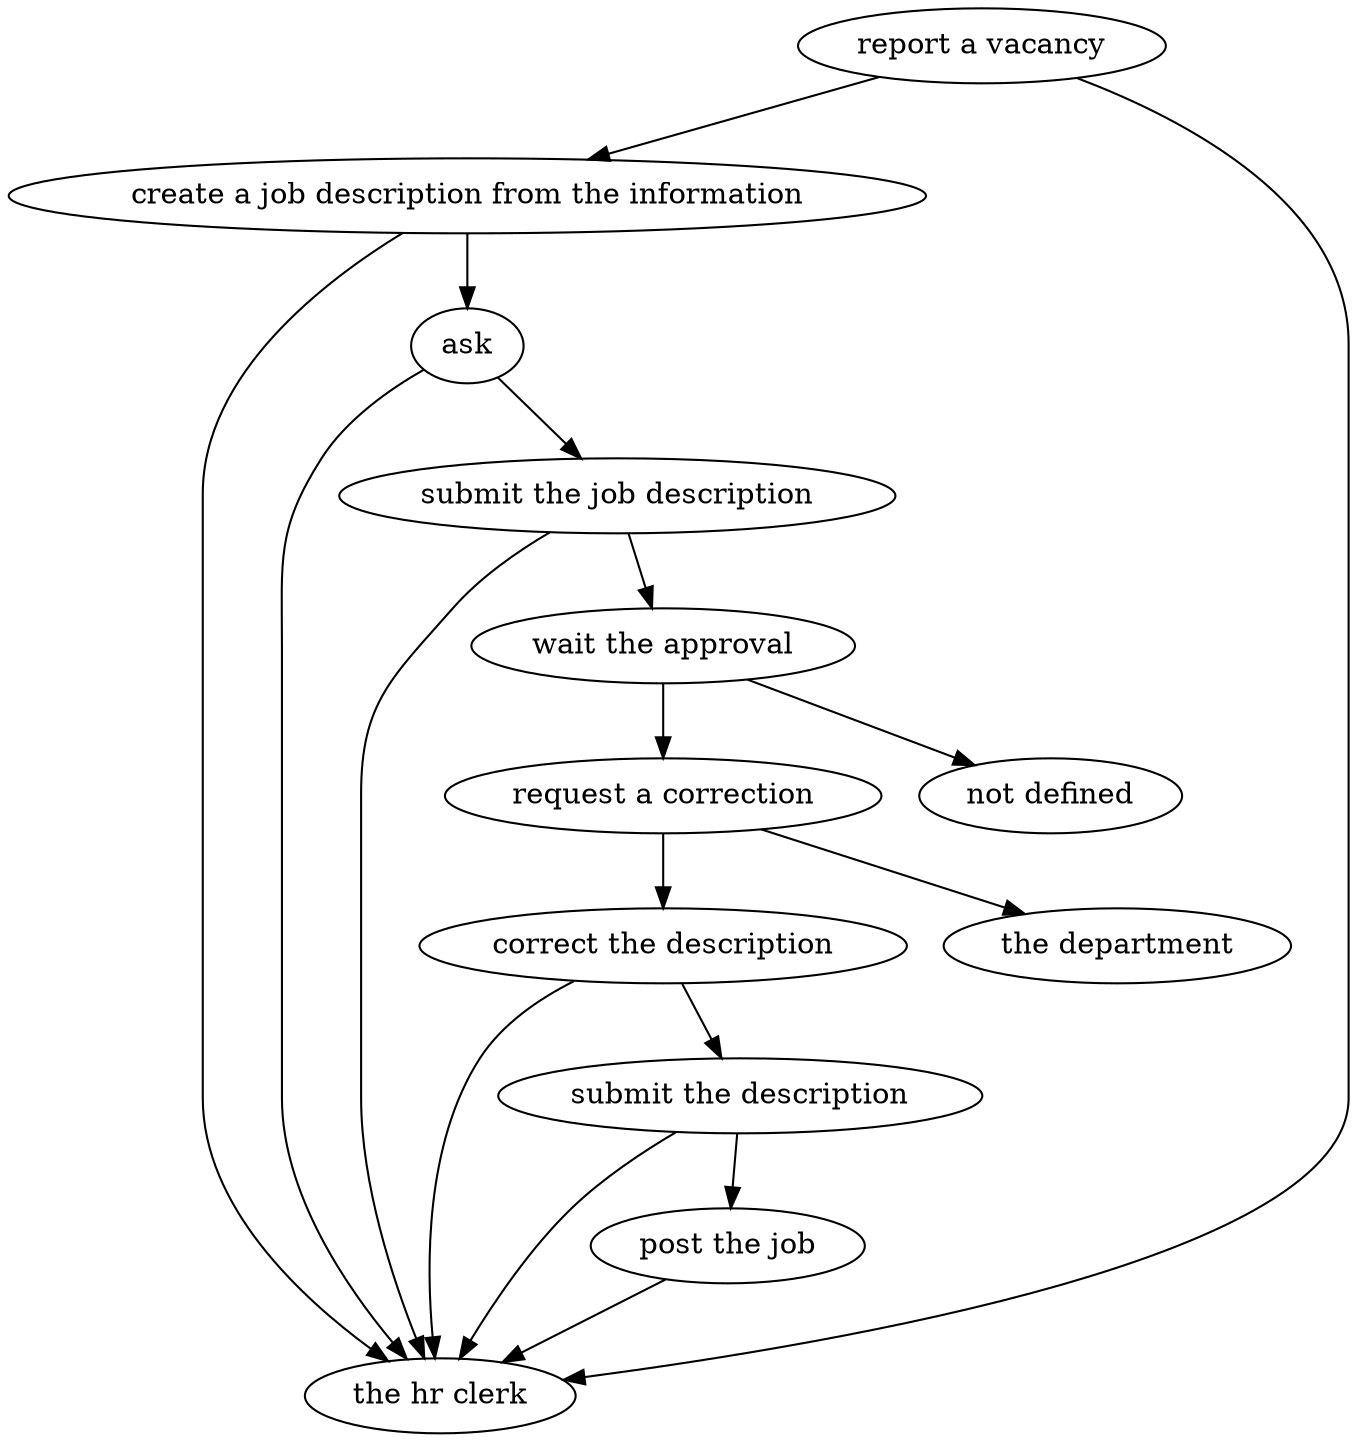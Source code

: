 strict digraph "doc-8.2" {
	graph [name="doc-8.2"];
	"report a vacancy"	[attrs="{'type': 'Activity', 'label': 'report a vacancy'}"];
	"create a job description from the information"	[attrs="{'type': 'Activity', 'label': 'create a job description from the information'}"];
	"report a vacancy" -> "create a job description from the information"	[attrs="{'type': 'flow', 'label': 'flow'}"];
	"the hr clerk"	[attrs="{'type': 'Actor', 'label': 'the hr clerk'}"];
	"report a vacancy" -> "the hr clerk"	[attrs="{'type': 'actor performer', 'label': 'actor performer'}"];
	ask	[attrs="{'type': 'Activity', 'label': 'ask'}"];
	"create a job description from the information" -> ask	[attrs="{'type': 'flow', 'label': 'flow'}"];
	"create a job description from the information" -> "the hr clerk"	[attrs="{'type': 'actor performer', 'label': 'actor performer'}"];
	"submit the job description"	[attrs="{'type': 'Activity', 'label': 'submit the job description'}"];
	ask -> "submit the job description"	[attrs="{'type': 'flow', 'label': 'flow'}"];
	ask -> "the hr clerk"	[attrs="{'type': 'actor performer', 'label': 'actor performer'}"];
	"wait the approval"	[attrs="{'type': 'Activity', 'label': 'wait the approval'}"];
	"submit the job description" -> "wait the approval"	[attrs="{'type': 'flow', 'label': 'flow'}"];
	"submit the job description" -> "the hr clerk"	[attrs="{'type': 'actor performer', 'label': 'actor performer'}"];
	"request a correction"	[attrs="{'type': 'Activity', 'label': 'request a correction'}"];
	"wait the approval" -> "request a correction"	[attrs="{'type': 'flow', 'label': 'flow'}"];
	"not defined"	[attrs="{'type': 'Actor', 'label': 'not defined'}"];
	"wait the approval" -> "not defined"	[attrs="{'type': 'actor performer', 'label': 'actor performer'}"];
	"correct the description"	[attrs="{'type': 'Activity', 'label': 'correct the description'}"];
	"request a correction" -> "correct the description"	[attrs="{'type': 'flow', 'label': 'flow'}"];
	"the department"	[attrs="{'type': 'Actor', 'label': 'the department'}"];
	"request a correction" -> "the department"	[attrs="{'type': 'actor performer', 'label': 'actor performer'}"];
	"submit the description"	[attrs="{'type': 'Activity', 'label': 'submit the description'}"];
	"correct the description" -> "submit the description"	[attrs="{'type': 'flow', 'label': 'flow'}"];
	"correct the description" -> "the hr clerk"	[attrs="{'type': 'actor performer', 'label': 'actor performer'}"];
	"post the job"	[attrs="{'type': 'Activity', 'label': 'post the job'}"];
	"submit the description" -> "post the job"	[attrs="{'type': 'flow', 'label': 'flow'}"];
	"submit the description" -> "the hr clerk"	[attrs="{'type': 'actor performer', 'label': 'actor performer'}"];
	"post the job" -> "the hr clerk"	[attrs="{'type': 'actor performer', 'label': 'actor performer'}"];
}
